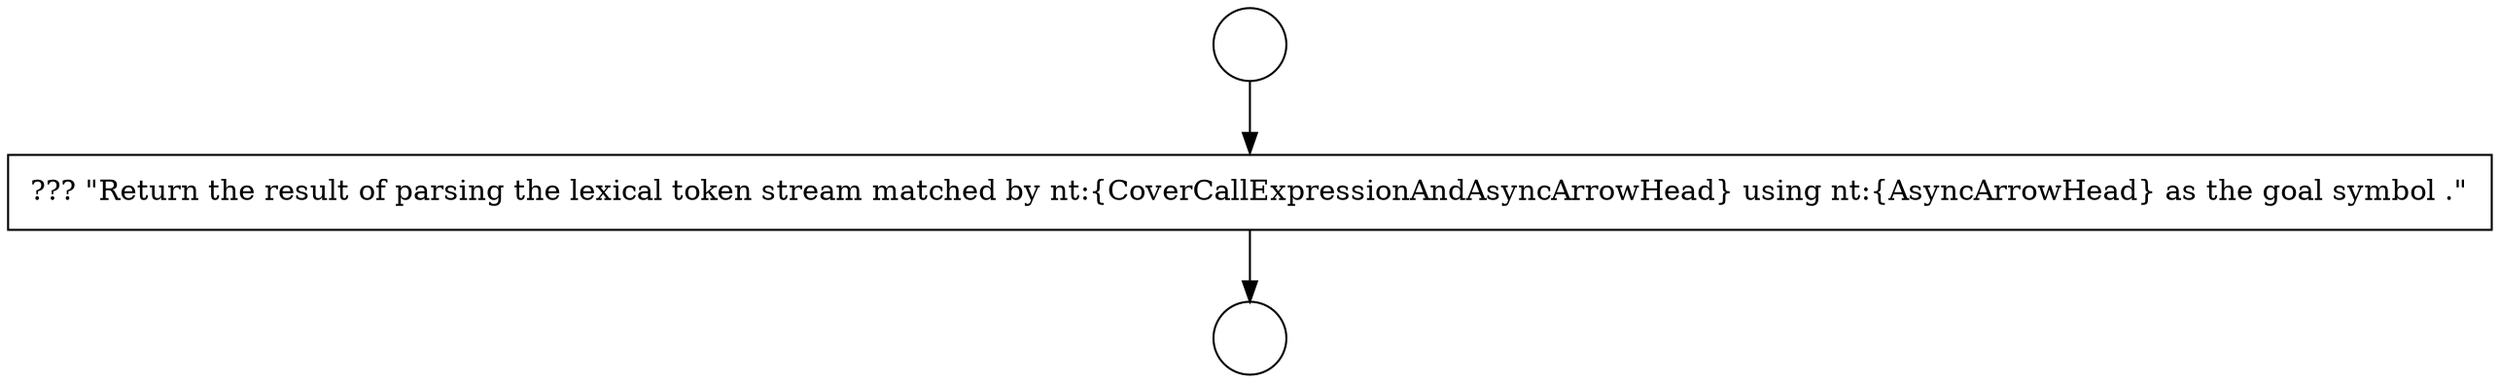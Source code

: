 digraph {
  node8761 [shape=circle label=" " color="black" fillcolor="white" style=filled]
  node8763 [shape=none, margin=0, label=<<font color="black">
    <table border="0" cellborder="1" cellspacing="0" cellpadding="10">
      <tr><td align="left">??? &quot;Return the result of parsing the lexical token stream matched by nt:{CoverCallExpressionAndAsyncArrowHead} using nt:{AsyncArrowHead} as the goal symbol .&quot;</td></tr>
    </table>
  </font>> color="black" fillcolor="white" style=filled]
  node8762 [shape=circle label=" " color="black" fillcolor="white" style=filled]
  node8761 -> node8763 [ color="black"]
  node8763 -> node8762 [ color="black"]
}
